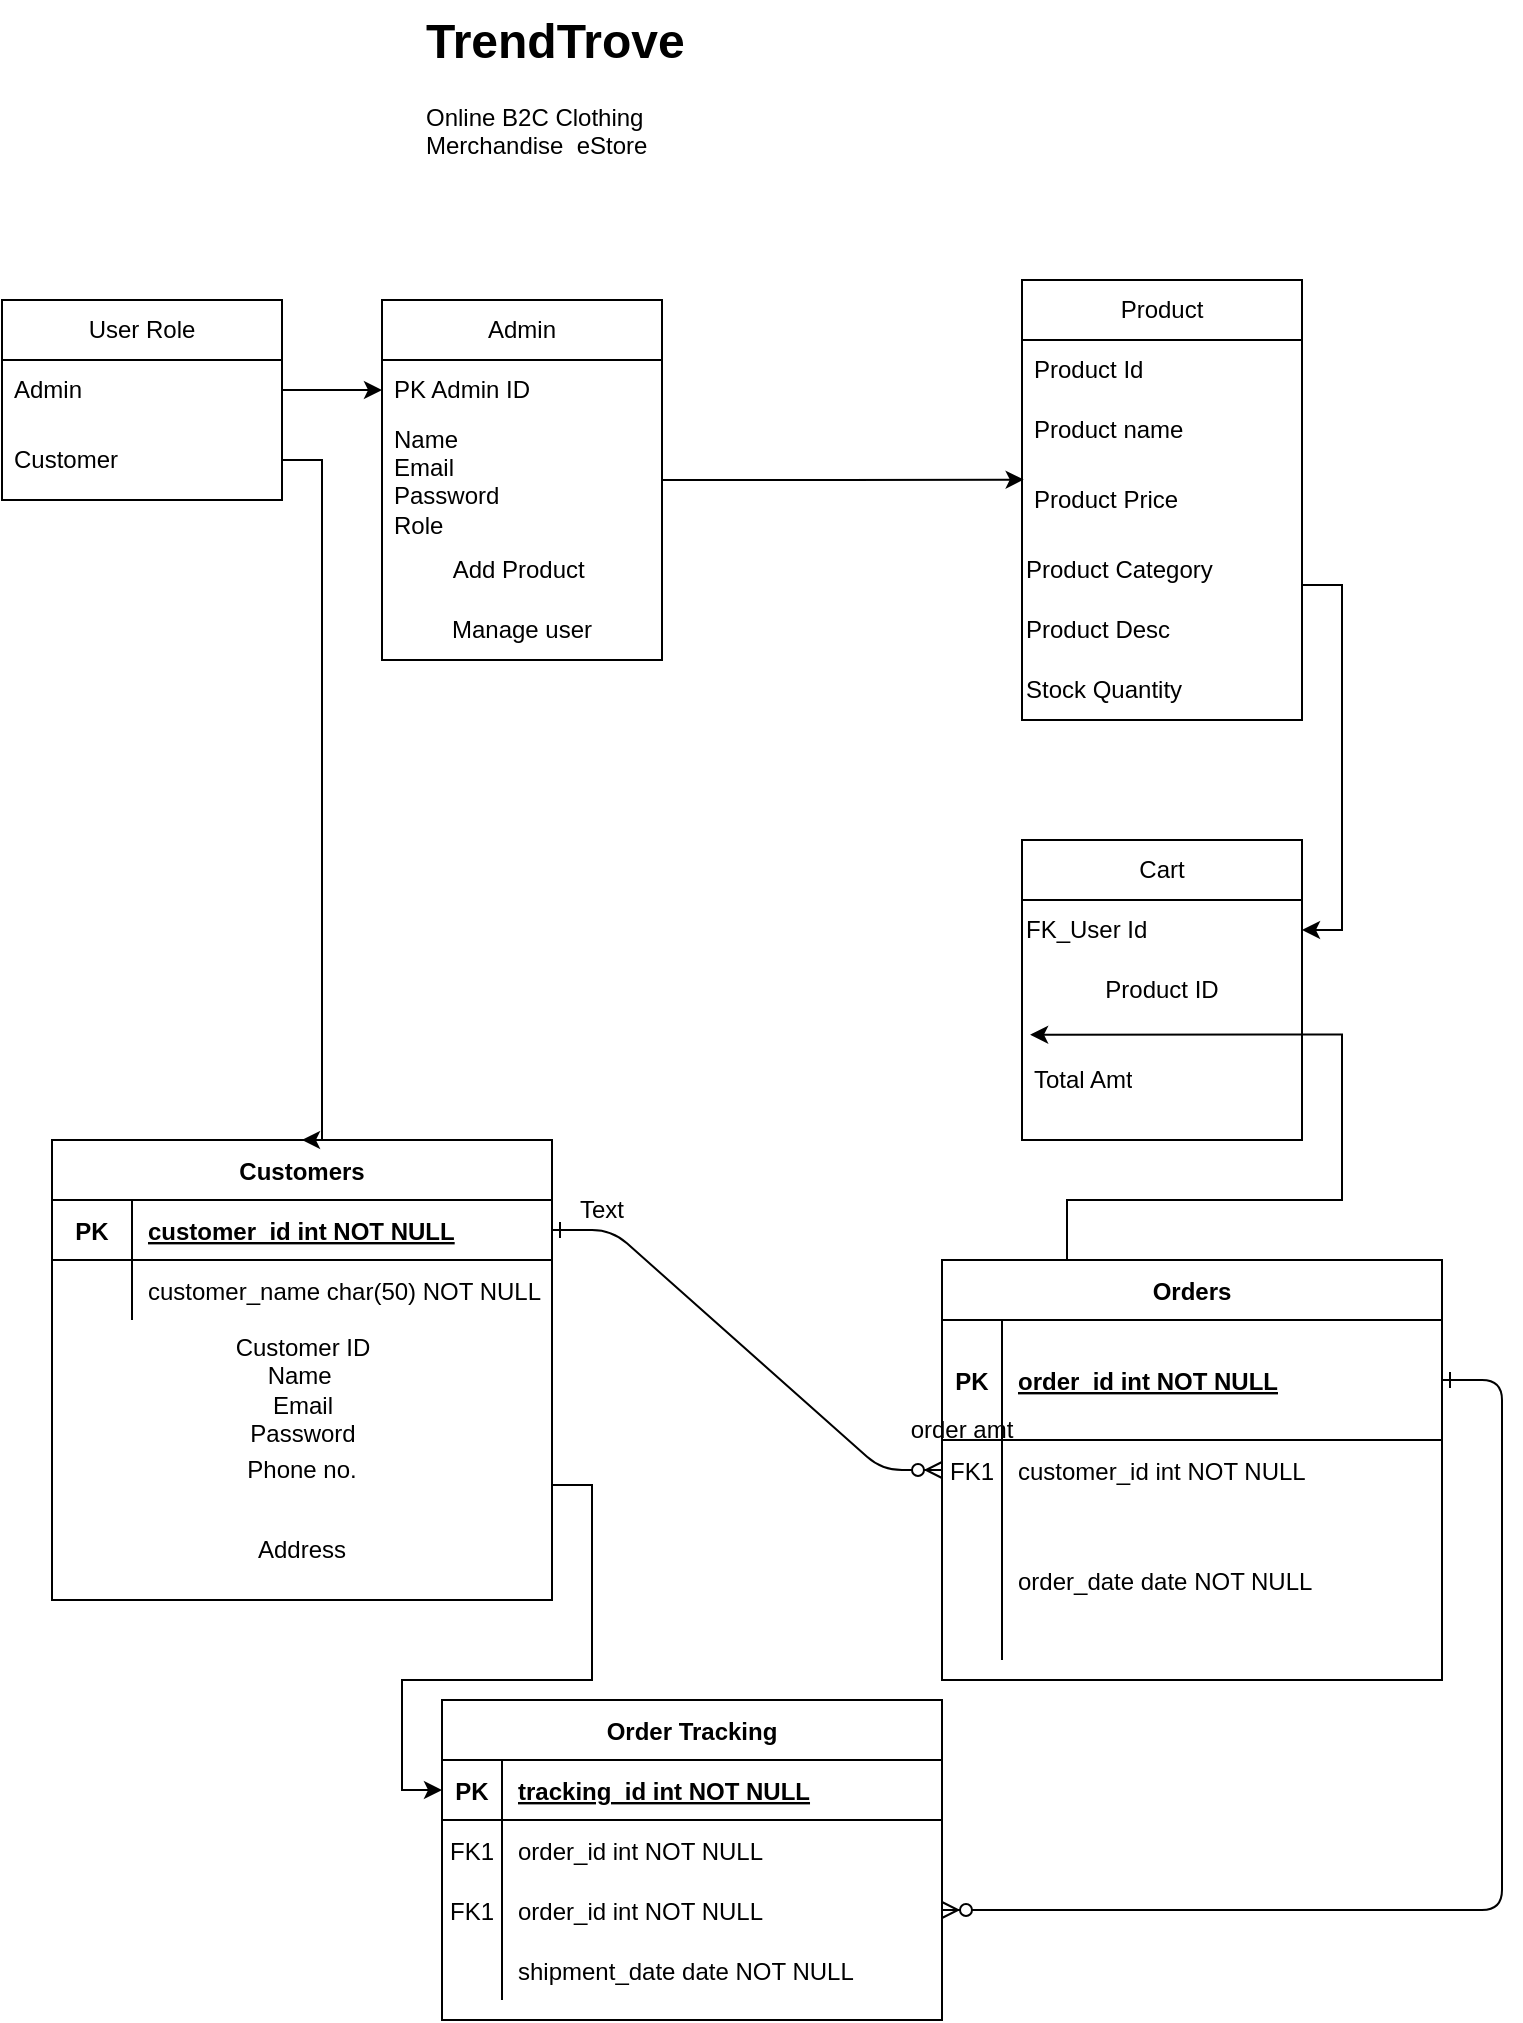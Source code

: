 <mxfile version="26.0.14">
  <diagram id="R2lEEEUBdFMjLlhIrx00" name="Page-1">
    <mxGraphModel dx="1050" dy="1657" grid="1" gridSize="10" guides="1" tooltips="1" connect="1" arrows="1" fold="1" page="1" pageScale="1" pageWidth="850" pageHeight="1100" math="0" shadow="0" extFonts="Permanent Marker^https://fonts.googleapis.com/css?family=Permanent+Marker">
      <root>
        <mxCell id="0" />
        <mxCell id="1" parent="0" />
        <mxCell id="xS7eK4nRVwLXVHkXL9Oq-64" value="" style="edgeStyle=entityRelationEdgeStyle;endArrow=ERzeroToMany;startArrow=ERone;endFill=1;startFill=0;" edge="1" parent="1" source="xS7eK4nRVwLXVHkXL9Oq-91" target="xS7eK4nRVwLXVHkXL9Oq-70">
          <mxGeometry width="100" height="100" relative="1" as="geometry">
            <mxPoint x="360" y="720" as="sourcePoint" />
            <mxPoint x="460" y="620" as="targetPoint" />
          </mxGeometry>
        </mxCell>
        <mxCell id="xS7eK4nRVwLXVHkXL9Oq-65" value="" style="edgeStyle=entityRelationEdgeStyle;endArrow=ERzeroToMany;startArrow=ERone;endFill=1;startFill=0;" edge="1" parent="1" source="xS7eK4nRVwLXVHkXL9Oq-67" target="xS7eK4nRVwLXVHkXL9Oq-83">
          <mxGeometry width="100" height="100" relative="1" as="geometry">
            <mxPoint x="420" y="180" as="sourcePoint" />
            <mxPoint x="480" y="205" as="targetPoint" />
          </mxGeometry>
        </mxCell>
        <mxCell id="xS7eK4nRVwLXVHkXL9Oq-66" value="Orders" style="shape=table;startSize=30;container=1;collapsible=1;childLayout=tableLayout;fixedRows=1;rowLines=0;fontStyle=1;align=center;resizeLast=1;" vertex="1" parent="1">
          <mxGeometry x="550" y="300" width="250" height="210" as="geometry" />
        </mxCell>
        <mxCell id="xS7eK4nRVwLXVHkXL9Oq-67" value="" style="shape=partialRectangle;collapsible=0;dropTarget=0;pointerEvents=0;fillColor=none;points=[[0,0.5],[1,0.5]];portConstraint=eastwest;top=0;left=0;right=0;bottom=1;" vertex="1" parent="xS7eK4nRVwLXVHkXL9Oq-66">
          <mxGeometry y="30" width="250" height="60" as="geometry" />
        </mxCell>
        <mxCell id="xS7eK4nRVwLXVHkXL9Oq-68" value="PK" style="shape=partialRectangle;overflow=hidden;connectable=0;fillColor=none;top=0;left=0;bottom=0;right=0;fontStyle=1;" vertex="1" parent="xS7eK4nRVwLXVHkXL9Oq-67">
          <mxGeometry width="30" height="60" as="geometry">
            <mxRectangle width="30" height="60" as="alternateBounds" />
          </mxGeometry>
        </mxCell>
        <mxCell id="xS7eK4nRVwLXVHkXL9Oq-69" value="order_id int NOT NULL " style="shape=partialRectangle;overflow=hidden;connectable=0;fillColor=none;top=0;left=0;bottom=0;right=0;align=left;spacingLeft=6;fontStyle=5;" vertex="1" parent="xS7eK4nRVwLXVHkXL9Oq-67">
          <mxGeometry x="30" width="220" height="60" as="geometry">
            <mxRectangle width="220" height="60" as="alternateBounds" />
          </mxGeometry>
        </mxCell>
        <mxCell id="xS7eK4nRVwLXVHkXL9Oq-70" value="" style="shape=partialRectangle;collapsible=0;dropTarget=0;pointerEvents=0;fillColor=none;points=[[0,0.5],[1,0.5]];portConstraint=eastwest;top=0;left=0;right=0;bottom=0;" vertex="1" parent="xS7eK4nRVwLXVHkXL9Oq-66">
          <mxGeometry y="90" width="250" height="30" as="geometry" />
        </mxCell>
        <mxCell id="xS7eK4nRVwLXVHkXL9Oq-71" value="FK1" style="shape=partialRectangle;overflow=hidden;connectable=0;fillColor=none;top=0;left=0;bottom=0;right=0;" vertex="1" parent="xS7eK4nRVwLXVHkXL9Oq-70">
          <mxGeometry width="30" height="30" as="geometry">
            <mxRectangle width="30" height="30" as="alternateBounds" />
          </mxGeometry>
        </mxCell>
        <mxCell id="xS7eK4nRVwLXVHkXL9Oq-72" value="customer_id int NOT NULL" style="shape=partialRectangle;overflow=hidden;connectable=0;fillColor=none;top=0;left=0;bottom=0;right=0;align=left;spacingLeft=6;" vertex="1" parent="xS7eK4nRVwLXVHkXL9Oq-70">
          <mxGeometry x="30" width="220" height="30" as="geometry">
            <mxRectangle width="220" height="30" as="alternateBounds" />
          </mxGeometry>
        </mxCell>
        <mxCell id="xS7eK4nRVwLXVHkXL9Oq-73" value="" style="shape=partialRectangle;collapsible=0;dropTarget=0;pointerEvents=0;fillColor=none;points=[[0,0.5],[1,0.5]];portConstraint=eastwest;top=0;left=0;right=0;bottom=0;" vertex="1" parent="xS7eK4nRVwLXVHkXL9Oq-66">
          <mxGeometry y="120" width="250" height="80" as="geometry" />
        </mxCell>
        <mxCell id="xS7eK4nRVwLXVHkXL9Oq-74" value="" style="shape=partialRectangle;overflow=hidden;connectable=0;fillColor=none;top=0;left=0;bottom=0;right=0;" vertex="1" parent="xS7eK4nRVwLXVHkXL9Oq-73">
          <mxGeometry width="30" height="80" as="geometry">
            <mxRectangle width="30" height="80" as="alternateBounds" />
          </mxGeometry>
        </mxCell>
        <mxCell id="xS7eK4nRVwLXVHkXL9Oq-75" value="order_date date NOT NULL" style="shape=partialRectangle;overflow=hidden;connectable=0;fillColor=none;top=0;left=0;bottom=0;right=0;align=left;spacingLeft=6;" vertex="1" parent="xS7eK4nRVwLXVHkXL9Oq-73">
          <mxGeometry x="30" width="220" height="80" as="geometry">
            <mxRectangle width="220" height="80" as="alternateBounds" />
          </mxGeometry>
        </mxCell>
        <mxCell id="xS7eK4nRVwLXVHkXL9Oq-76" value="Order Tracking" style="shape=table;startSize=30;container=1;collapsible=1;childLayout=tableLayout;fixedRows=1;rowLines=0;fontStyle=1;align=center;resizeLast=1;" vertex="1" parent="1">
          <mxGeometry x="300" y="520" width="250" height="160" as="geometry" />
        </mxCell>
        <mxCell id="xS7eK4nRVwLXVHkXL9Oq-77" value="" style="shape=partialRectangle;collapsible=0;dropTarget=0;pointerEvents=0;fillColor=none;points=[[0,0.5],[1,0.5]];portConstraint=eastwest;top=0;left=0;right=0;bottom=1;" vertex="1" parent="xS7eK4nRVwLXVHkXL9Oq-76">
          <mxGeometry y="30" width="250" height="30" as="geometry" />
        </mxCell>
        <mxCell id="xS7eK4nRVwLXVHkXL9Oq-78" value="PK" style="shape=partialRectangle;overflow=hidden;connectable=0;fillColor=none;top=0;left=0;bottom=0;right=0;fontStyle=1;" vertex="1" parent="xS7eK4nRVwLXVHkXL9Oq-77">
          <mxGeometry width="30" height="30" as="geometry">
            <mxRectangle width="30" height="30" as="alternateBounds" />
          </mxGeometry>
        </mxCell>
        <mxCell id="xS7eK4nRVwLXVHkXL9Oq-79" value="tracking_id int NOT NULL " style="shape=partialRectangle;overflow=hidden;connectable=0;fillColor=none;top=0;left=0;bottom=0;right=0;align=left;spacingLeft=6;fontStyle=5;" vertex="1" parent="xS7eK4nRVwLXVHkXL9Oq-77">
          <mxGeometry x="30" width="220" height="30" as="geometry">
            <mxRectangle width="220" height="30" as="alternateBounds" />
          </mxGeometry>
        </mxCell>
        <mxCell id="xS7eK4nRVwLXVHkXL9Oq-80" value="" style="shape=partialRectangle;collapsible=0;dropTarget=0;pointerEvents=0;fillColor=none;points=[[0,0.5],[1,0.5]];portConstraint=eastwest;top=0;left=0;right=0;bottom=0;" vertex="1" parent="xS7eK4nRVwLXVHkXL9Oq-76">
          <mxGeometry y="60" width="250" height="30" as="geometry" />
        </mxCell>
        <mxCell id="xS7eK4nRVwLXVHkXL9Oq-81" value="FK1" style="shape=partialRectangle;overflow=hidden;connectable=0;fillColor=none;top=0;left=0;bottom=0;right=0;" vertex="1" parent="xS7eK4nRVwLXVHkXL9Oq-80">
          <mxGeometry width="30" height="30" as="geometry">
            <mxRectangle width="30" height="30" as="alternateBounds" />
          </mxGeometry>
        </mxCell>
        <mxCell id="xS7eK4nRVwLXVHkXL9Oq-82" value="order_id int NOT NULL" style="shape=partialRectangle;overflow=hidden;connectable=0;fillColor=none;top=0;left=0;bottom=0;right=0;align=left;spacingLeft=6;" vertex="1" parent="xS7eK4nRVwLXVHkXL9Oq-80">
          <mxGeometry x="30" width="220" height="30" as="geometry">
            <mxRectangle width="220" height="30" as="alternateBounds" />
          </mxGeometry>
        </mxCell>
        <mxCell id="xS7eK4nRVwLXVHkXL9Oq-83" value="" style="shape=partialRectangle;collapsible=0;dropTarget=0;pointerEvents=0;fillColor=none;points=[[0,0.5],[1,0.5]];portConstraint=eastwest;top=0;left=0;right=0;bottom=0;" vertex="1" parent="xS7eK4nRVwLXVHkXL9Oq-76">
          <mxGeometry y="90" width="250" height="30" as="geometry" />
        </mxCell>
        <mxCell id="xS7eK4nRVwLXVHkXL9Oq-84" value="FK1" style="shape=partialRectangle;overflow=hidden;connectable=0;fillColor=none;top=0;left=0;bottom=0;right=0;" vertex="1" parent="xS7eK4nRVwLXVHkXL9Oq-83">
          <mxGeometry width="30" height="30" as="geometry">
            <mxRectangle width="30" height="30" as="alternateBounds" />
          </mxGeometry>
        </mxCell>
        <mxCell id="xS7eK4nRVwLXVHkXL9Oq-85" value="order_id int NOT NULL" style="shape=partialRectangle;overflow=hidden;connectable=0;fillColor=none;top=0;left=0;bottom=0;right=0;align=left;spacingLeft=6;" vertex="1" parent="xS7eK4nRVwLXVHkXL9Oq-83">
          <mxGeometry x="30" width="220" height="30" as="geometry">
            <mxRectangle width="220" height="30" as="alternateBounds" />
          </mxGeometry>
        </mxCell>
        <mxCell id="xS7eK4nRVwLXVHkXL9Oq-86" value="" style="shape=partialRectangle;collapsible=0;dropTarget=0;pointerEvents=0;fillColor=none;points=[[0,0.5],[1,0.5]];portConstraint=eastwest;top=0;left=0;right=0;bottom=0;" vertex="1" parent="xS7eK4nRVwLXVHkXL9Oq-76">
          <mxGeometry y="120" width="250" height="30" as="geometry" />
        </mxCell>
        <mxCell id="xS7eK4nRVwLXVHkXL9Oq-87" value="" style="shape=partialRectangle;overflow=hidden;connectable=0;fillColor=none;top=0;left=0;bottom=0;right=0;" vertex="1" parent="xS7eK4nRVwLXVHkXL9Oq-86">
          <mxGeometry width="30" height="30" as="geometry">
            <mxRectangle width="30" height="30" as="alternateBounds" />
          </mxGeometry>
        </mxCell>
        <mxCell id="xS7eK4nRVwLXVHkXL9Oq-88" value="shipment_date date NOT NULL" style="shape=partialRectangle;overflow=hidden;connectable=0;fillColor=none;top=0;left=0;bottom=0;right=0;align=left;spacingLeft=6;" vertex="1" parent="xS7eK4nRVwLXVHkXL9Oq-86">
          <mxGeometry x="30" width="220" height="30" as="geometry">
            <mxRectangle width="220" height="30" as="alternateBounds" />
          </mxGeometry>
        </mxCell>
        <mxCell id="xS7eK4nRVwLXVHkXL9Oq-89" style="edgeStyle=orthogonalEdgeStyle;rounded=0;orthogonalLoop=1;jettySize=auto;html=1;exitX=1;exitY=0.75;exitDx=0;exitDy=0;entryX=0;entryY=0.5;entryDx=0;entryDy=0;" edge="1" parent="1" source="xS7eK4nRVwLXVHkXL9Oq-90" target="xS7eK4nRVwLXVHkXL9Oq-77">
          <mxGeometry relative="1" as="geometry" />
        </mxCell>
        <mxCell id="xS7eK4nRVwLXVHkXL9Oq-90" value="Customers" style="shape=table;startSize=30;container=1;collapsible=1;childLayout=tableLayout;fixedRows=1;rowLines=0;fontStyle=1;align=center;resizeLast=1;" vertex="1" parent="1">
          <mxGeometry x="105" y="240" width="250" height="230" as="geometry" />
        </mxCell>
        <mxCell id="xS7eK4nRVwLXVHkXL9Oq-91" value="" style="shape=partialRectangle;collapsible=0;dropTarget=0;pointerEvents=0;fillColor=none;points=[[0,0.5],[1,0.5]];portConstraint=eastwest;top=0;left=0;right=0;bottom=1;" vertex="1" parent="xS7eK4nRVwLXVHkXL9Oq-90">
          <mxGeometry y="30" width="250" height="30" as="geometry" />
        </mxCell>
        <mxCell id="xS7eK4nRVwLXVHkXL9Oq-92" value="PK" style="shape=partialRectangle;overflow=hidden;connectable=0;fillColor=none;top=0;left=0;bottom=0;right=0;fontStyle=1;" vertex="1" parent="xS7eK4nRVwLXVHkXL9Oq-91">
          <mxGeometry width="40" height="30" as="geometry">
            <mxRectangle width="40" height="30" as="alternateBounds" />
          </mxGeometry>
        </mxCell>
        <mxCell id="xS7eK4nRVwLXVHkXL9Oq-93" value="customer_id int NOT NULL " style="shape=partialRectangle;overflow=hidden;connectable=0;fillColor=none;top=0;left=0;bottom=0;right=0;align=left;spacingLeft=6;fontStyle=5;" vertex="1" parent="xS7eK4nRVwLXVHkXL9Oq-91">
          <mxGeometry x="40" width="210" height="30" as="geometry">
            <mxRectangle width="210" height="30" as="alternateBounds" />
          </mxGeometry>
        </mxCell>
        <mxCell id="xS7eK4nRVwLXVHkXL9Oq-94" value="" style="shape=partialRectangle;collapsible=0;dropTarget=0;pointerEvents=0;fillColor=none;points=[[0,0.5],[1,0.5]];portConstraint=eastwest;top=0;left=0;right=0;bottom=0;" vertex="1" parent="xS7eK4nRVwLXVHkXL9Oq-90">
          <mxGeometry y="60" width="250" height="30" as="geometry" />
        </mxCell>
        <mxCell id="xS7eK4nRVwLXVHkXL9Oq-95" value="" style="shape=partialRectangle;overflow=hidden;connectable=0;fillColor=none;top=0;left=0;bottom=0;right=0;" vertex="1" parent="xS7eK4nRVwLXVHkXL9Oq-94">
          <mxGeometry width="40" height="30" as="geometry">
            <mxRectangle width="40" height="30" as="alternateBounds" />
          </mxGeometry>
        </mxCell>
        <mxCell id="xS7eK4nRVwLXVHkXL9Oq-96" value="customer_name char(50) NOT NULL" style="shape=partialRectangle;overflow=hidden;connectable=0;fillColor=none;top=0;left=0;bottom=0;right=0;align=left;spacingLeft=6;" vertex="1" parent="xS7eK4nRVwLXVHkXL9Oq-94">
          <mxGeometry x="40" width="210" height="30" as="geometry">
            <mxRectangle width="210" height="30" as="alternateBounds" />
          </mxGeometry>
        </mxCell>
        <mxCell id="xS7eK4nRVwLXVHkXL9Oq-97" value="Admin" style="swimlane;fontStyle=0;childLayout=stackLayout;horizontal=1;startSize=30;horizontalStack=0;resizeParent=1;resizeParentMax=0;resizeLast=0;collapsible=1;marginBottom=0;whiteSpace=wrap;html=1;" vertex="1" parent="1">
          <mxGeometry x="270" y="-180" width="140" height="180" as="geometry" />
        </mxCell>
        <mxCell id="xS7eK4nRVwLXVHkXL9Oq-98" value="PK Admin ID" style="text;strokeColor=none;fillColor=none;align=left;verticalAlign=middle;spacingLeft=4;spacingRight=4;overflow=hidden;points=[[0,0.5],[1,0.5]];portConstraint=eastwest;rotatable=0;whiteSpace=wrap;html=1;" vertex="1" parent="xS7eK4nRVwLXVHkXL9Oq-97">
          <mxGeometry y="30" width="140" height="30" as="geometry" />
        </mxCell>
        <mxCell id="xS7eK4nRVwLXVHkXL9Oq-99" value="Name&amp;nbsp;&lt;div&gt;Email&lt;/div&gt;&lt;div&gt;Password&lt;/div&gt;&lt;div&gt;Role&lt;/div&gt;&lt;div&gt;&lt;br&gt;&lt;/div&gt;&lt;div&gt;&lt;br&gt;&lt;/div&gt;" style="text;strokeColor=none;fillColor=none;align=left;verticalAlign=middle;spacingLeft=4;spacingRight=4;overflow=hidden;points=[[0,0.5],[1,0.5]];portConstraint=eastwest;rotatable=0;whiteSpace=wrap;html=1;" vertex="1" parent="xS7eK4nRVwLXVHkXL9Oq-97">
          <mxGeometry y="60" width="140" height="60" as="geometry" />
        </mxCell>
        <mxCell id="xS7eK4nRVwLXVHkXL9Oq-100" value="Add Product&amp;nbsp;" style="text;html=1;align=center;verticalAlign=middle;whiteSpace=wrap;rounded=0;" vertex="1" parent="xS7eK4nRVwLXVHkXL9Oq-97">
          <mxGeometry y="120" width="140" height="30" as="geometry" />
        </mxCell>
        <mxCell id="xS7eK4nRVwLXVHkXL9Oq-101" value="Manage user" style="text;html=1;align=center;verticalAlign=middle;whiteSpace=wrap;rounded=0;" vertex="1" parent="xS7eK4nRVwLXVHkXL9Oq-97">
          <mxGeometry y="150" width="140" height="30" as="geometry" />
        </mxCell>
        <mxCell id="xS7eK4nRVwLXVHkXL9Oq-102" value="Customer ID&lt;div&gt;Name&amp;nbsp;&lt;br&gt;Email&lt;/div&gt;&lt;div&gt;Password&lt;/div&gt;" style="text;html=1;align=center;verticalAlign=middle;resizable=0;points=[];autosize=1;strokeColor=none;fillColor=none;" vertex="1" parent="1">
          <mxGeometry x="185" y="330" width="90" height="70" as="geometry" />
        </mxCell>
        <mxCell id="xS7eK4nRVwLXVHkXL9Oq-103" value="Phone no." style="text;html=1;align=center;verticalAlign=middle;whiteSpace=wrap;rounded=0;" vertex="1" parent="1">
          <mxGeometry x="200" y="390" width="60" height="30" as="geometry" />
        </mxCell>
        <mxCell id="xS7eK4nRVwLXVHkXL9Oq-104" value="Address" style="text;html=1;align=center;verticalAlign=middle;whiteSpace=wrap;rounded=0;" vertex="1" parent="1">
          <mxGeometry x="200" y="430" width="60" height="30" as="geometry" />
        </mxCell>
        <mxCell id="xS7eK4nRVwLXVHkXL9Oq-105" value="User Role" style="swimlane;fontStyle=0;childLayout=stackLayout;horizontal=1;startSize=30;horizontalStack=0;resizeParent=1;resizeParentMax=0;resizeLast=0;collapsible=1;marginBottom=0;whiteSpace=wrap;html=1;" vertex="1" parent="1">
          <mxGeometry x="80" y="-180" width="140" height="100" as="geometry" />
        </mxCell>
        <mxCell id="xS7eK4nRVwLXVHkXL9Oq-106" style="edgeStyle=orthogonalEdgeStyle;rounded=0;orthogonalLoop=1;jettySize=auto;html=1;exitX=1;exitY=0.5;exitDx=0;exitDy=0;" edge="1" parent="xS7eK4nRVwLXVHkXL9Oq-105" source="xS7eK4nRVwLXVHkXL9Oq-107">
          <mxGeometry relative="1" as="geometry">
            <mxPoint x="190" y="45" as="targetPoint" />
          </mxGeometry>
        </mxCell>
        <mxCell id="xS7eK4nRVwLXVHkXL9Oq-107" value="Admin" style="text;strokeColor=none;fillColor=none;align=left;verticalAlign=middle;spacingLeft=4;spacingRight=4;overflow=hidden;points=[[0,0.5],[1,0.5]];portConstraint=eastwest;rotatable=0;whiteSpace=wrap;html=1;" vertex="1" parent="xS7eK4nRVwLXVHkXL9Oq-105">
          <mxGeometry y="30" width="140" height="30" as="geometry" />
        </mxCell>
        <mxCell id="xS7eK4nRVwLXVHkXL9Oq-108" value="Customer" style="text;strokeColor=none;fillColor=none;align=left;verticalAlign=middle;spacingLeft=4;spacingRight=4;overflow=hidden;points=[[0,0.5],[1,0.5]];portConstraint=eastwest;rotatable=0;whiteSpace=wrap;html=1;" vertex="1" parent="xS7eK4nRVwLXVHkXL9Oq-105">
          <mxGeometry y="60" width="140" height="40" as="geometry" />
        </mxCell>
        <mxCell id="xS7eK4nRVwLXVHkXL9Oq-109" value="order amt" style="text;html=1;align=center;verticalAlign=middle;whiteSpace=wrap;rounded=0;" vertex="1" parent="1">
          <mxGeometry x="530" y="370" width="60" height="30" as="geometry" />
        </mxCell>
        <mxCell id="xS7eK4nRVwLXVHkXL9Oq-110" value="Text" style="text;html=1;align=center;verticalAlign=middle;whiteSpace=wrap;rounded=0;" vertex="1" parent="1">
          <mxGeometry x="350" y="260" width="60" height="30" as="geometry" />
        </mxCell>
        <mxCell id="xS7eK4nRVwLXVHkXL9Oq-111" value="Cart" style="swimlane;fontStyle=0;childLayout=stackLayout;horizontal=1;startSize=30;horizontalStack=0;resizeParent=1;resizeParentMax=0;resizeLast=0;collapsible=1;marginBottom=0;whiteSpace=wrap;html=1;" vertex="1" parent="1">
          <mxGeometry x="590" y="90" width="140" height="150" as="geometry" />
        </mxCell>
        <mxCell id="xS7eK4nRVwLXVHkXL9Oq-112" value="FK_User Id&amp;nbsp;" style="text;html=1;align=left;verticalAlign=middle;whiteSpace=wrap;rounded=0;" vertex="1" parent="xS7eK4nRVwLXVHkXL9Oq-111">
          <mxGeometry y="30" width="140" height="30" as="geometry" />
        </mxCell>
        <mxCell id="xS7eK4nRVwLXVHkXL9Oq-113" value="Product ID" style="text;html=1;align=center;verticalAlign=middle;whiteSpace=wrap;rounded=0;" vertex="1" parent="xS7eK4nRVwLXVHkXL9Oq-111">
          <mxGeometry y="60" width="140" height="30" as="geometry" />
        </mxCell>
        <mxCell id="xS7eK4nRVwLXVHkXL9Oq-114" value="Total Amt" style="text;strokeColor=none;fillColor=none;align=left;verticalAlign=middle;spacingLeft=4;spacingRight=4;overflow=hidden;points=[[0,0.5],[1,0.5]];portConstraint=eastwest;rotatable=0;whiteSpace=wrap;html=1;" vertex="1" parent="xS7eK4nRVwLXVHkXL9Oq-111">
          <mxGeometry y="90" width="140" height="60" as="geometry" />
        </mxCell>
        <mxCell id="xS7eK4nRVwLXVHkXL9Oq-115" value="Product" style="swimlane;fontStyle=0;childLayout=stackLayout;horizontal=1;startSize=30;horizontalStack=0;resizeParent=1;resizeParentMax=0;resizeLast=0;collapsible=1;marginBottom=0;whiteSpace=wrap;html=1;" vertex="1" parent="1">
          <mxGeometry x="590" y="-190" width="140" height="220" as="geometry" />
        </mxCell>
        <mxCell id="xS7eK4nRVwLXVHkXL9Oq-116" value="Product Id" style="text;strokeColor=none;fillColor=none;align=left;verticalAlign=middle;spacingLeft=4;spacingRight=4;overflow=hidden;points=[[0,0.5],[1,0.5]];portConstraint=eastwest;rotatable=0;whiteSpace=wrap;html=1;" vertex="1" parent="xS7eK4nRVwLXVHkXL9Oq-115">
          <mxGeometry y="30" width="140" height="30" as="geometry" />
        </mxCell>
        <mxCell id="xS7eK4nRVwLXVHkXL9Oq-117" value="Product name" style="text;strokeColor=none;fillColor=none;align=left;verticalAlign=middle;spacingLeft=4;spacingRight=4;overflow=hidden;points=[[0,0.5],[1,0.5]];portConstraint=eastwest;rotatable=0;whiteSpace=wrap;html=1;" vertex="1" parent="xS7eK4nRVwLXVHkXL9Oq-115">
          <mxGeometry y="60" width="140" height="30" as="geometry" />
        </mxCell>
        <mxCell id="xS7eK4nRVwLXVHkXL9Oq-118" value="Product Price" style="text;strokeColor=none;fillColor=none;align=left;verticalAlign=middle;spacingLeft=4;spacingRight=4;overflow=hidden;points=[[0,0.5],[1,0.5]];portConstraint=eastwest;rotatable=0;whiteSpace=wrap;html=1;" vertex="1" parent="xS7eK4nRVwLXVHkXL9Oq-115">
          <mxGeometry y="90" width="140" height="40" as="geometry" />
        </mxCell>
        <mxCell id="xS7eK4nRVwLXVHkXL9Oq-119" value="Product Category" style="text;html=1;align=left;verticalAlign=middle;whiteSpace=wrap;rounded=0;" vertex="1" parent="xS7eK4nRVwLXVHkXL9Oq-115">
          <mxGeometry y="130" width="140" height="30" as="geometry" />
        </mxCell>
        <mxCell id="xS7eK4nRVwLXVHkXL9Oq-120" value="Product Desc" style="text;html=1;align=left;verticalAlign=middle;whiteSpace=wrap;rounded=0;" vertex="1" parent="xS7eK4nRVwLXVHkXL9Oq-115">
          <mxGeometry y="160" width="140" height="30" as="geometry" />
        </mxCell>
        <mxCell id="xS7eK4nRVwLXVHkXL9Oq-121" value="Stock Quantity" style="text;html=1;align=left;verticalAlign=middle;whiteSpace=wrap;rounded=0;" vertex="1" parent="xS7eK4nRVwLXVHkXL9Oq-115">
          <mxGeometry y="190" width="140" height="30" as="geometry" />
        </mxCell>
        <mxCell id="xS7eK4nRVwLXVHkXL9Oq-124" style="edgeStyle=orthogonalEdgeStyle;rounded=0;orthogonalLoop=1;jettySize=auto;html=1;exitX=1;exitY=0.75;exitDx=0;exitDy=0;entryX=1;entryY=0.5;entryDx=0;entryDy=0;" edge="1" parent="1" source="xS7eK4nRVwLXVHkXL9Oq-119" target="xS7eK4nRVwLXVHkXL9Oq-112">
          <mxGeometry relative="1" as="geometry">
            <mxPoint x="650" y="90" as="targetPoint" />
          </mxGeometry>
        </mxCell>
        <mxCell id="xS7eK4nRVwLXVHkXL9Oq-125" style="edgeStyle=orthogonalEdgeStyle;rounded=0;orthogonalLoop=1;jettySize=auto;html=1;exitX=0.25;exitY=0;exitDx=0;exitDy=0;entryX=0.029;entryY=0.122;entryDx=0;entryDy=0;entryPerimeter=0;" edge="1" parent="1" source="xS7eK4nRVwLXVHkXL9Oq-66" target="xS7eK4nRVwLXVHkXL9Oq-114">
          <mxGeometry relative="1" as="geometry">
            <Array as="points">
              <mxPoint x="613" y="270" />
              <mxPoint x="750" y="270" />
              <mxPoint x="750" y="187" />
            </Array>
          </mxGeometry>
        </mxCell>
        <mxCell id="xS7eK4nRVwLXVHkXL9Oq-126" value="&lt;h1 style=&quot;margin-top: 0px;&quot;&gt;TrendTrove&amp;nbsp;&lt;/h1&gt;&lt;div&gt;Online B2C&amp;nbsp;&lt;span style=&quot;background-color: transparent; color: light-dark(rgb(0, 0, 0), rgb(255, 255, 255));&quot;&gt;Clothing&amp;nbsp; Merchandise&amp;nbsp; eStore&lt;/span&gt;&lt;/div&gt;" style="text;html=1;whiteSpace=wrap;overflow=hidden;rounded=0;" vertex="1" parent="1">
          <mxGeometry x="290" y="-330" width="180" height="130" as="geometry" />
        </mxCell>
        <mxCell id="xS7eK4nRVwLXVHkXL9Oq-133" style="edgeStyle=orthogonalEdgeStyle;rounded=0;orthogonalLoop=1;jettySize=auto;html=1;exitX=1;exitY=0.5;exitDx=0;exitDy=0;entryX=0.006;entryY=0.245;entryDx=0;entryDy=0;entryPerimeter=0;" edge="1" parent="1" source="xS7eK4nRVwLXVHkXL9Oq-99" target="xS7eK4nRVwLXVHkXL9Oq-118">
          <mxGeometry relative="1" as="geometry" />
        </mxCell>
        <mxCell id="xS7eK4nRVwLXVHkXL9Oq-136" style="edgeStyle=orthogonalEdgeStyle;rounded=0;orthogonalLoop=1;jettySize=auto;html=1;exitX=1;exitY=0.5;exitDx=0;exitDy=0;entryX=0.5;entryY=0;entryDx=0;entryDy=0;" edge="1" parent="1" source="xS7eK4nRVwLXVHkXL9Oq-108" target="xS7eK4nRVwLXVHkXL9Oq-90">
          <mxGeometry relative="1" as="geometry">
            <Array as="points">
              <mxPoint x="240" y="-100" />
              <mxPoint x="240" y="240" />
            </Array>
          </mxGeometry>
        </mxCell>
      </root>
    </mxGraphModel>
  </diagram>
</mxfile>
